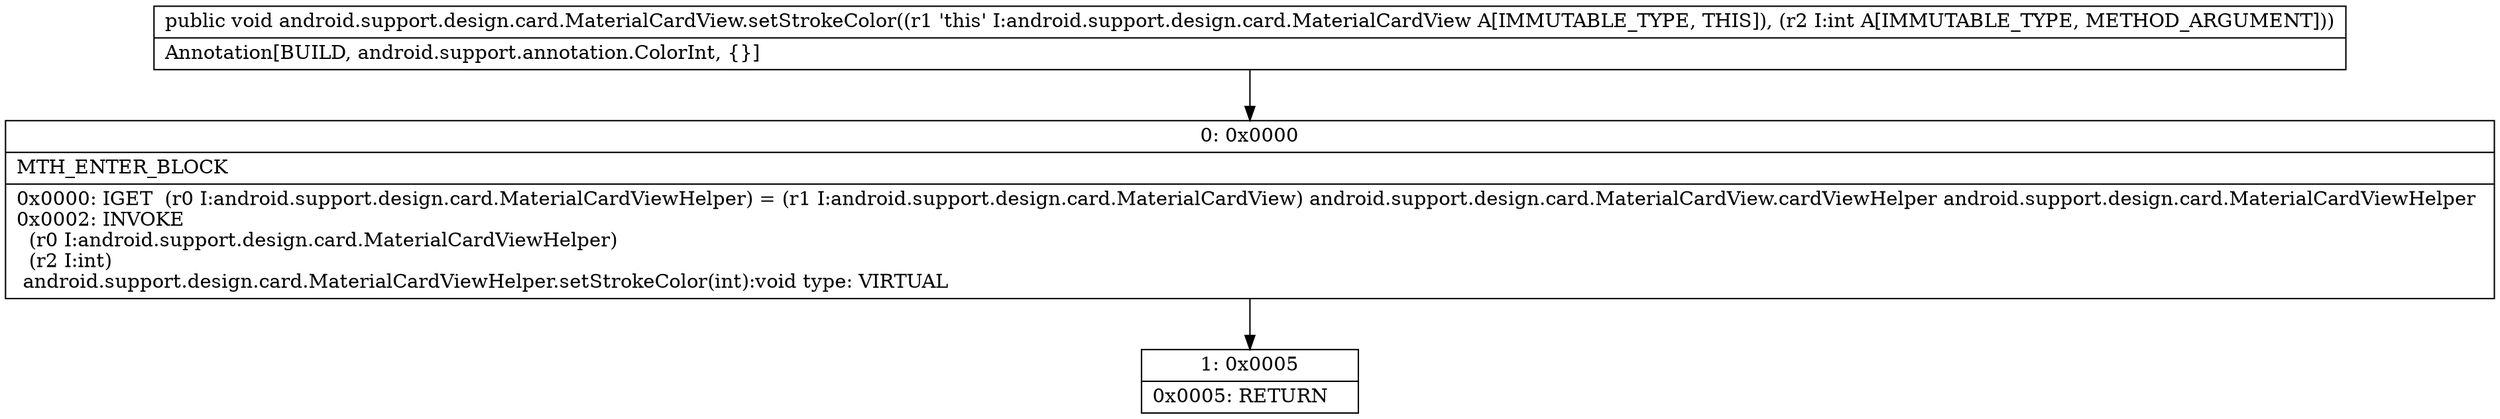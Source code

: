digraph "CFG forandroid.support.design.card.MaterialCardView.setStrokeColor(I)V" {
Node_0 [shape=record,label="{0\:\ 0x0000|MTH_ENTER_BLOCK\l|0x0000: IGET  (r0 I:android.support.design.card.MaterialCardViewHelper) = (r1 I:android.support.design.card.MaterialCardView) android.support.design.card.MaterialCardView.cardViewHelper android.support.design.card.MaterialCardViewHelper \l0x0002: INVOKE  \l  (r0 I:android.support.design.card.MaterialCardViewHelper)\l  (r2 I:int)\l android.support.design.card.MaterialCardViewHelper.setStrokeColor(int):void type: VIRTUAL \l}"];
Node_1 [shape=record,label="{1\:\ 0x0005|0x0005: RETURN   \l}"];
MethodNode[shape=record,label="{public void android.support.design.card.MaterialCardView.setStrokeColor((r1 'this' I:android.support.design.card.MaterialCardView A[IMMUTABLE_TYPE, THIS]), (r2 I:int A[IMMUTABLE_TYPE, METHOD_ARGUMENT]))  | Annotation[BUILD, android.support.annotation.ColorInt, \{\}]\l}"];
MethodNode -> Node_0;
Node_0 -> Node_1;
}

